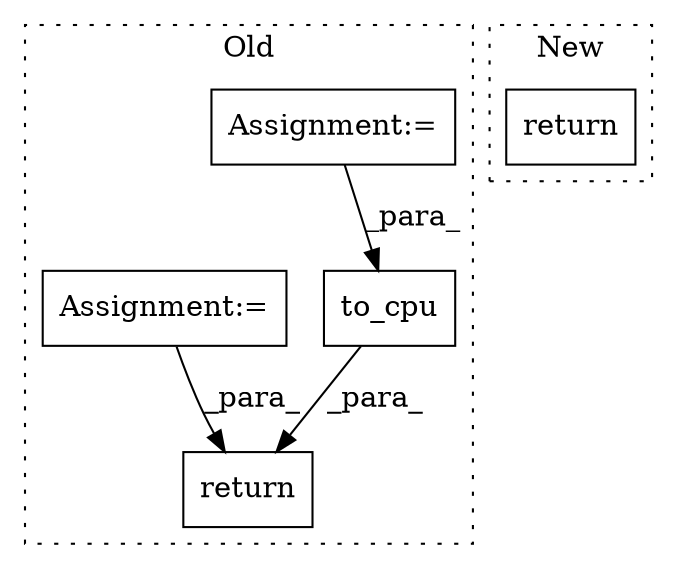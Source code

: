 digraph G {
subgraph cluster0 {
1 [label="to_cpu" a="32" s="705,713" l="7,1" shape="box"];
3 [label="return" a="41" s="917" l="7" shape="box"];
4 [label="Assignment:=" a="7" s="589" l="1" shape="box"];
5 [label="Assignment:=" a="7" s="728" l="1" shape="box"];
label = "Old";
style="dotted";
}
subgraph cluster1 {
2 [label="return" a="41" s="753" l="7" shape="box"];
label = "New";
style="dotted";
}
1 -> 3 [label="_para_"];
4 -> 1 [label="_para_"];
5 -> 3 [label="_para_"];
}